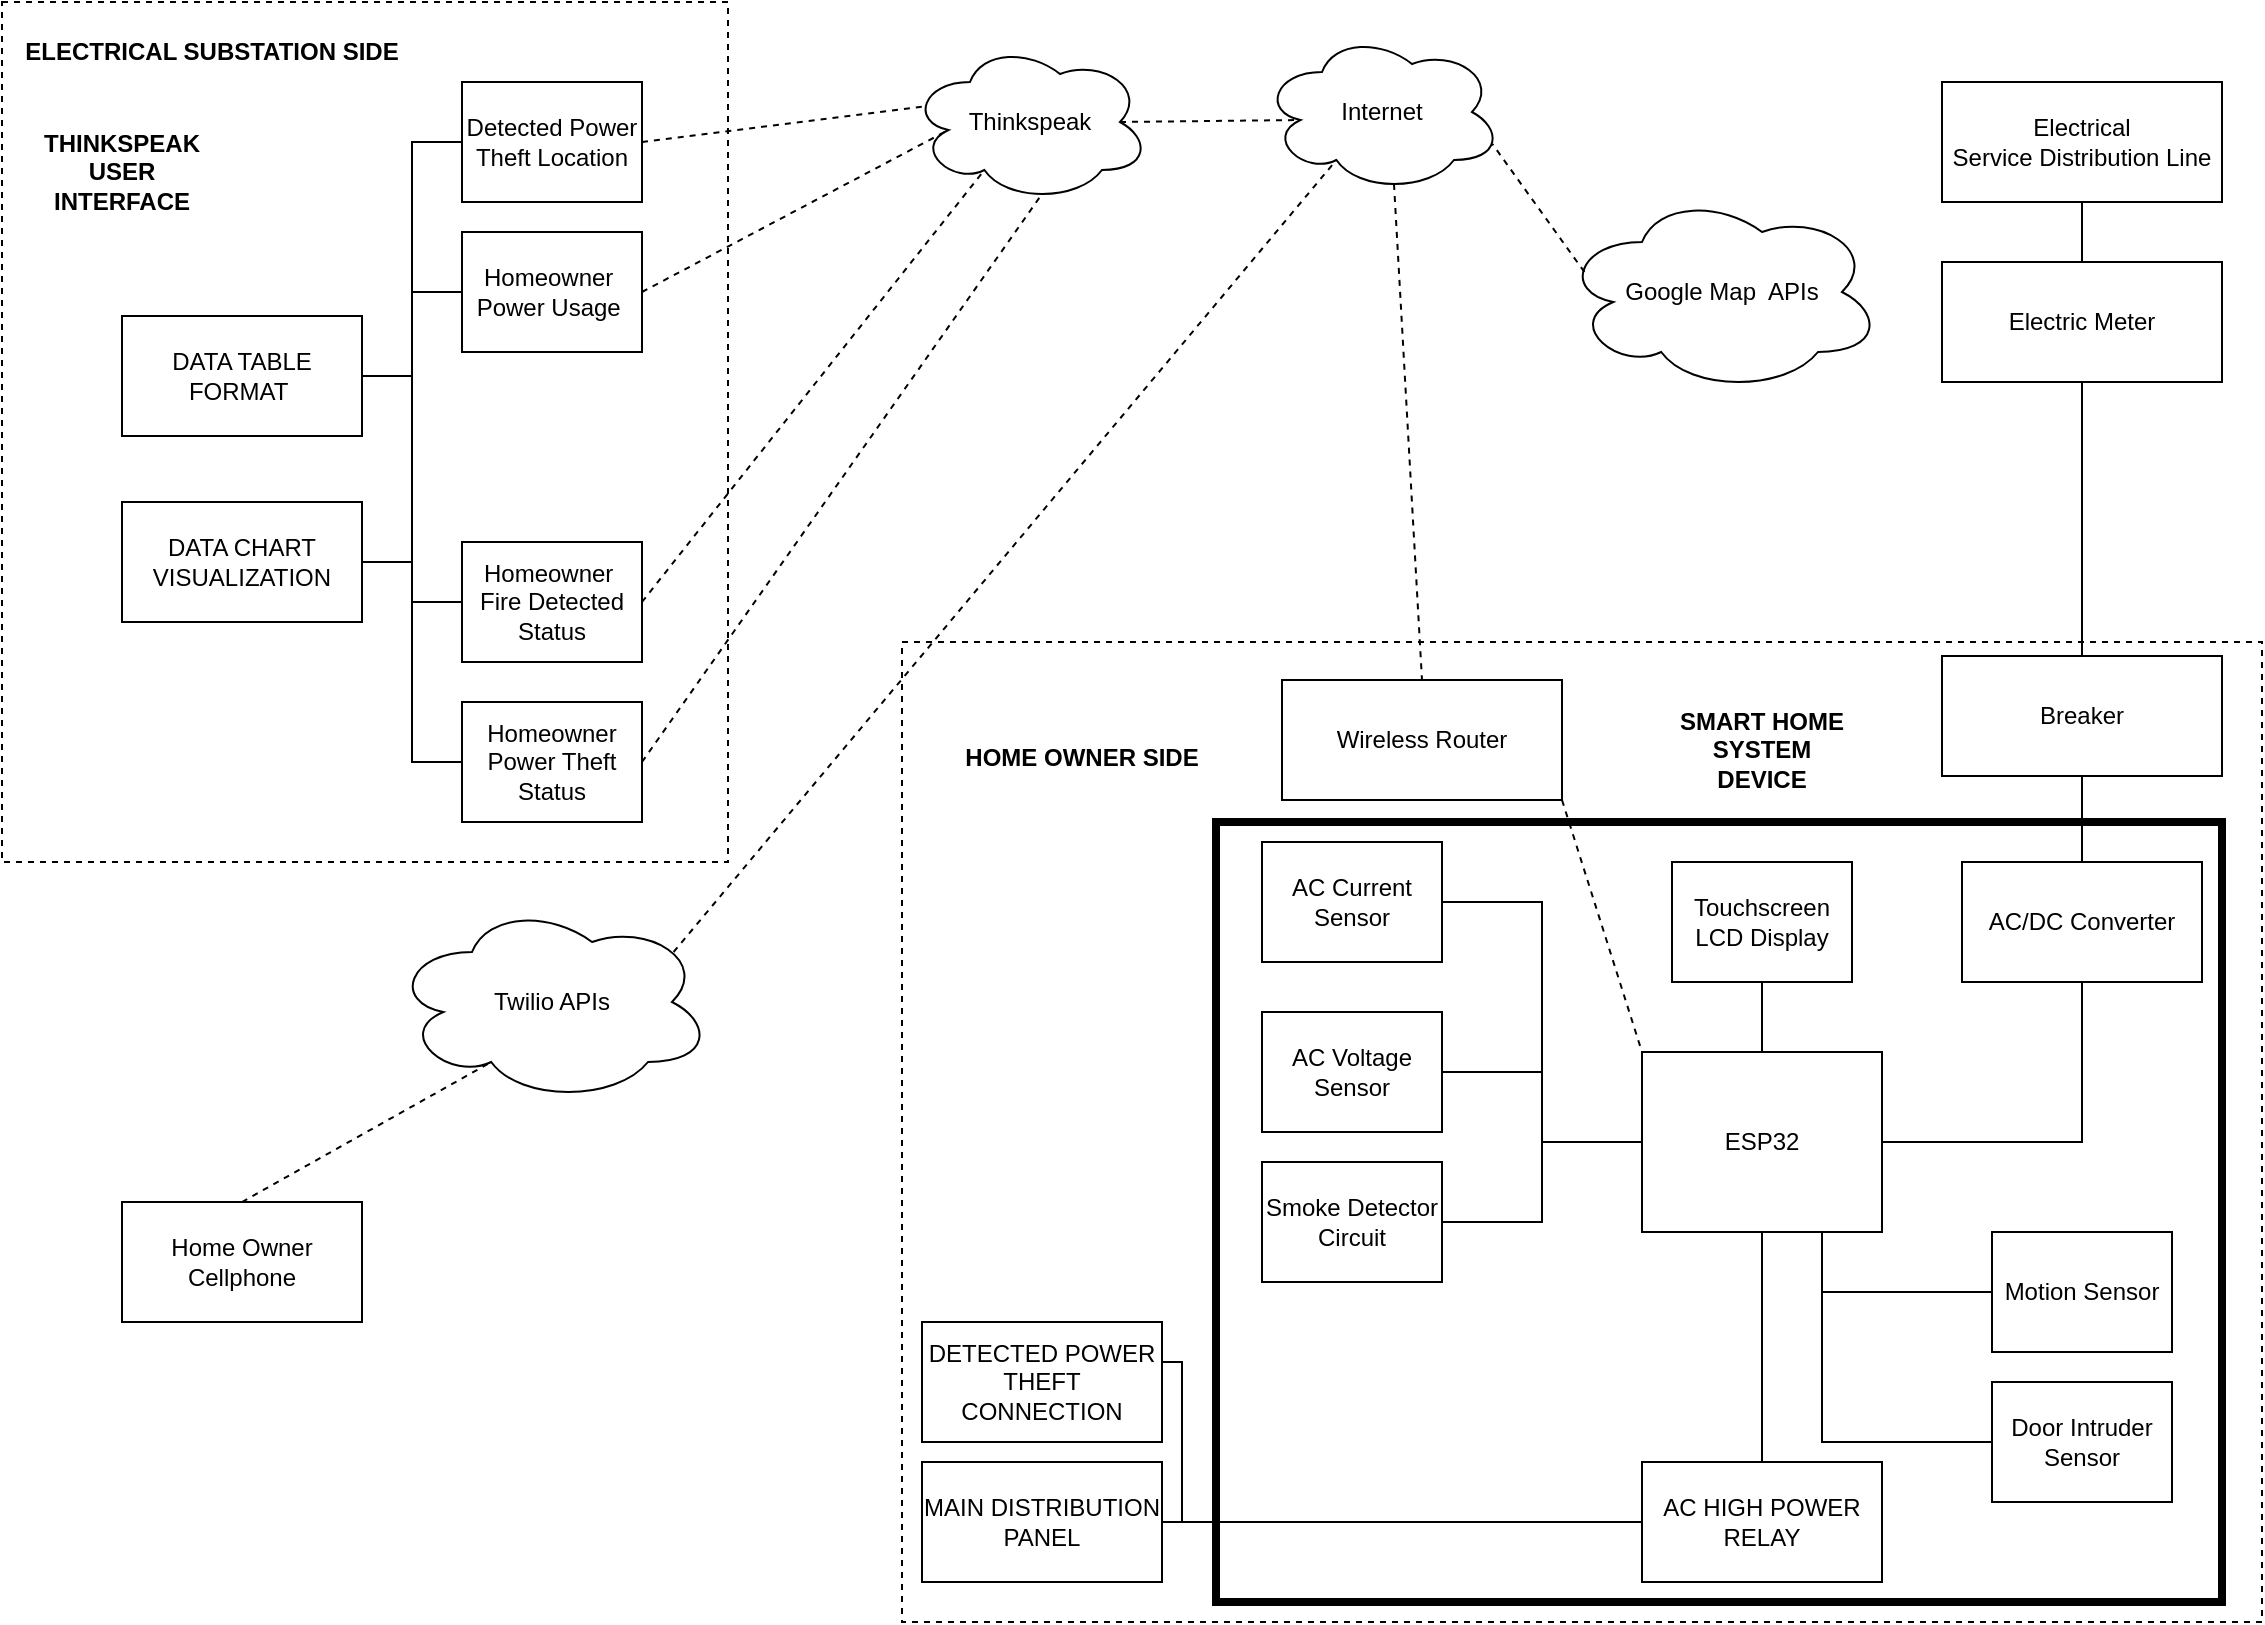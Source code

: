 <mxfile version="20.7.4" type="device"><diagram id="FKQHCJRqFao2KvkrszPK" name="Page-1"><mxGraphModel dx="926" dy="560" grid="1" gridSize="10" guides="1" tooltips="1" connect="1" arrows="1" fold="1" page="1" pageScale="1" pageWidth="1169" pageHeight="827" math="0" shadow="0"><root><mxCell id="0"/><mxCell id="1" parent="0"/><mxCell id="ShzKShhkiuGTTDKnNhSn-87" value="" style="rounded=0;whiteSpace=wrap;html=1;strokeColor=default;dashed=1;" parent="1" vertex="1"><mxGeometry x="470" y="330" width="680" height="490" as="geometry"/></mxCell><mxCell id="ShzKShhkiuGTTDKnNhSn-30" style="edgeStyle=orthogonalEdgeStyle;rounded=0;orthogonalLoop=1;jettySize=auto;html=1;exitX=0.5;exitY=1;exitDx=0;exitDy=0;entryX=0.5;entryY=0;entryDx=0;entryDy=0;endArrow=none;endFill=0;" parent="1" source="ShzKShhkiuGTTDKnNhSn-7" target="ShzKShhkiuGTTDKnNhSn-4" edge="1"><mxGeometry relative="1" as="geometry"/></mxCell><mxCell id="ShzKShhkiuGTTDKnNhSn-7" value="Electrical&lt;br&gt;Service Distribution Line" style="rounded=0;whiteSpace=wrap;html=1;strokeColor=default;" parent="1" vertex="1"><mxGeometry x="990" y="50" width="140" height="60" as="geometry"/></mxCell><mxCell id="ShzKShhkiuGTTDKnNhSn-18" style="edgeStyle=orthogonalEdgeStyle;rounded=0;orthogonalLoop=1;jettySize=auto;html=1;exitX=0.5;exitY=1;exitDx=0;exitDy=0;entryX=0.5;entryY=0;entryDx=0;entryDy=0;endArrow=none;endFill=0;" parent="1" source="ShzKShhkiuGTTDKnNhSn-4" target="ShzKShhkiuGTTDKnNhSn-8" edge="1"><mxGeometry relative="1" as="geometry"/></mxCell><mxCell id="ShzKShhkiuGTTDKnNhSn-4" value="Electric Meter" style="rounded=0;whiteSpace=wrap;html=1;strokeColor=default;" parent="1" vertex="1"><mxGeometry x="990" y="140" width="140" height="60" as="geometry"/></mxCell><mxCell id="ShzKShhkiuGTTDKnNhSn-8" value="Breaker" style="rounded=0;whiteSpace=wrap;html=1;strokeColor=default;" parent="1" vertex="1"><mxGeometry x="990" y="337" width="140" height="60" as="geometry"/></mxCell><mxCell id="ShzKShhkiuGTTDKnNhSn-2" value="&lt;b&gt;HOME OWNER SIDE&lt;/b&gt;" style="text;html=1;strokeColor=none;fillColor=none;align=center;verticalAlign=middle;whiteSpace=wrap;rounded=0;dashed=1;" parent="1" vertex="1"><mxGeometry x="480" y="367" width="160" height="42" as="geometry"/></mxCell><mxCell id="ShzKShhkiuGTTDKnNhSn-19" value="" style="rounded=0;whiteSpace=wrap;html=1;strokeColor=default;strokeWidth=4;" parent="1" vertex="1"><mxGeometry x="627" y="420" width="503" height="390" as="geometry"/></mxCell><mxCell id="ShzKShhkiuGTTDKnNhSn-31" style="edgeStyle=orthogonalEdgeStyle;rounded=0;orthogonalLoop=1;jettySize=auto;html=1;exitX=0;exitY=0.5;exitDx=0;exitDy=0;entryX=1;entryY=0.5;entryDx=0;entryDy=0;endArrow=none;endFill=0;" parent="1" source="ShzKShhkiuGTTDKnNhSn-22" target="ShzKShhkiuGTTDKnNhSn-26" edge="1"><mxGeometry relative="1" as="geometry"/></mxCell><mxCell id="ShzKShhkiuGTTDKnNhSn-38" style="edgeStyle=orthogonalEdgeStyle;rounded=0;orthogonalLoop=1;jettySize=auto;html=1;exitX=0.5;exitY=1;exitDx=0;exitDy=0;endArrow=none;endFill=0;" parent="1" source="ShzKShhkiuGTTDKnNhSn-22" target="ShzKShhkiuGTTDKnNhSn-37" edge="1"><mxGeometry relative="1" as="geometry"/></mxCell><mxCell id="HTbYw7IMY9phG-ie5FIO-22" style="edgeStyle=orthogonalEdgeStyle;rounded=0;orthogonalLoop=1;jettySize=auto;html=1;exitX=0.75;exitY=1;exitDx=0;exitDy=0;entryX=0;entryY=0.5;entryDx=0;entryDy=0;endArrow=none;endFill=0;" parent="1" source="ShzKShhkiuGTTDKnNhSn-22" target="HTbYw7IMY9phG-ie5FIO-20" edge="1"><mxGeometry relative="1" as="geometry"/></mxCell><mxCell id="ShzKShhkiuGTTDKnNhSn-22" value="ESP32" style="rounded=0;whiteSpace=wrap;html=1;strokeColor=default;" parent="1" vertex="1"><mxGeometry x="840" y="535" width="120" height="90" as="geometry"/></mxCell><mxCell id="ShzKShhkiuGTTDKnNhSn-25" style="edgeStyle=orthogonalEdgeStyle;rounded=0;orthogonalLoop=1;jettySize=auto;html=1;exitX=0.5;exitY=1;exitDx=0;exitDy=0;entryX=1;entryY=0.5;entryDx=0;entryDy=0;endArrow=none;endFill=0;" parent="1" source="ShzKShhkiuGTTDKnNhSn-23" target="ShzKShhkiuGTTDKnNhSn-22" edge="1"><mxGeometry relative="1" as="geometry"/></mxCell><mxCell id="ShzKShhkiuGTTDKnNhSn-23" value="AC/DC Converter" style="rounded=0;whiteSpace=wrap;html=1;strokeColor=default;" parent="1" vertex="1"><mxGeometry x="1000" y="440" width="120" height="60" as="geometry"/></mxCell><mxCell id="ShzKShhkiuGTTDKnNhSn-24" style="edgeStyle=orthogonalEdgeStyle;rounded=0;orthogonalLoop=1;jettySize=auto;html=1;exitX=0.5;exitY=1;exitDx=0;exitDy=0;entryX=0.5;entryY=0;entryDx=0;entryDy=0;endArrow=none;endFill=0;" parent="1" source="ShzKShhkiuGTTDKnNhSn-8" target="ShzKShhkiuGTTDKnNhSn-23" edge="1"><mxGeometry relative="1" as="geometry"/></mxCell><mxCell id="ShzKShhkiuGTTDKnNhSn-26" value="AC Current Sensor" style="rounded=0;whiteSpace=wrap;html=1;strokeColor=default;" parent="1" vertex="1"><mxGeometry x="650" y="430" width="90" height="60" as="geometry"/></mxCell><mxCell id="ShzKShhkiuGTTDKnNhSn-32" style="edgeStyle=orthogonalEdgeStyle;rounded=0;orthogonalLoop=1;jettySize=auto;html=1;exitX=1;exitY=0.5;exitDx=0;exitDy=0;entryX=0;entryY=0.5;entryDx=0;entryDy=0;endArrow=none;endFill=0;" parent="1" source="ShzKShhkiuGTTDKnNhSn-27" target="ShzKShhkiuGTTDKnNhSn-22" edge="1"><mxGeometry relative="1" as="geometry"/></mxCell><mxCell id="ShzKShhkiuGTTDKnNhSn-27" value="AC Voltage Sensor" style="rounded=0;whiteSpace=wrap;html=1;strokeColor=default;" parent="1" vertex="1"><mxGeometry x="650" y="515" width="90" height="60" as="geometry"/></mxCell><mxCell id="ShzKShhkiuGTTDKnNhSn-33" style="edgeStyle=orthogonalEdgeStyle;rounded=0;orthogonalLoop=1;jettySize=auto;html=1;exitX=1;exitY=0.5;exitDx=0;exitDy=0;entryX=0;entryY=0.5;entryDx=0;entryDy=0;endArrow=none;endFill=0;" parent="1" source="ShzKShhkiuGTTDKnNhSn-28" target="ShzKShhkiuGTTDKnNhSn-22" edge="1"><mxGeometry relative="1" as="geometry"/></mxCell><mxCell id="ShzKShhkiuGTTDKnNhSn-28" value="Smoke Detector Circuit" style="rounded=0;whiteSpace=wrap;html=1;strokeColor=default;" parent="1" vertex="1"><mxGeometry x="650" y="590" width="90" height="60" as="geometry"/></mxCell><mxCell id="ShzKShhkiuGTTDKnNhSn-36" style="edgeStyle=orthogonalEdgeStyle;rounded=0;orthogonalLoop=1;jettySize=auto;html=1;exitX=0.5;exitY=1;exitDx=0;exitDy=0;endArrow=none;endFill=0;" parent="1" source="ShzKShhkiuGTTDKnNhSn-35" target="ShzKShhkiuGTTDKnNhSn-22" edge="1"><mxGeometry relative="1" as="geometry"/></mxCell><mxCell id="ShzKShhkiuGTTDKnNhSn-35" value="Touchscreen&lt;br&gt;LCD Display" style="rounded=0;whiteSpace=wrap;html=1;strokeColor=default;" parent="1" vertex="1"><mxGeometry x="855" y="440" width="90" height="60" as="geometry"/></mxCell><mxCell id="ShzKShhkiuGTTDKnNhSn-40" style="edgeStyle=orthogonalEdgeStyle;rounded=0;orthogonalLoop=1;jettySize=auto;html=1;exitX=0;exitY=0.5;exitDx=0;exitDy=0;entryX=1;entryY=0.5;entryDx=0;entryDy=0;endArrow=none;endFill=0;" parent="1" source="ShzKShhkiuGTTDKnNhSn-37" target="ShzKShhkiuGTTDKnNhSn-39" edge="1"><mxGeometry relative="1" as="geometry"/></mxCell><mxCell id="ShzKShhkiuGTTDKnNhSn-37" value="AC HIGH POWER RELAY" style="rounded=0;whiteSpace=wrap;html=1;strokeColor=default;" parent="1" vertex="1"><mxGeometry x="840" y="740" width="120" height="60" as="geometry"/></mxCell><mxCell id="ShzKShhkiuGTTDKnNhSn-39" value="MAIN DISTRIBUTION PANEL" style="rounded=0;whiteSpace=wrap;html=1;strokeColor=default;" parent="1" vertex="1"><mxGeometry x="480" y="740" width="120" height="60" as="geometry"/></mxCell><mxCell id="ShzKShhkiuGTTDKnNhSn-42" style="edgeStyle=orthogonalEdgeStyle;rounded=0;orthogonalLoop=1;jettySize=auto;html=1;exitX=1;exitY=0.5;exitDx=0;exitDy=0;entryX=0;entryY=0.5;entryDx=0;entryDy=0;endArrow=none;endFill=0;" parent="1" source="ShzKShhkiuGTTDKnNhSn-41" target="ShzKShhkiuGTTDKnNhSn-37" edge="1"><mxGeometry relative="1" as="geometry"><Array as="points"><mxPoint x="610" y="690"/><mxPoint x="610" y="770"/></Array></mxGeometry></mxCell><mxCell id="ShzKShhkiuGTTDKnNhSn-41" value="DETECTED POWER THEFT CONNECTION" style="rounded=0;whiteSpace=wrap;html=1;strokeColor=default;" parent="1" vertex="1"><mxGeometry x="480" y="670" width="120" height="60" as="geometry"/></mxCell><mxCell id="ShzKShhkiuGTTDKnNhSn-43" value="Wireless Router" style="rounded=0;whiteSpace=wrap;html=1;strokeColor=default;" parent="1" vertex="1"><mxGeometry x="660" y="349" width="140" height="60" as="geometry"/></mxCell><mxCell id="ShzKShhkiuGTTDKnNhSn-44" value="" style="endArrow=none;dashed=1;html=1;rounded=0;exitX=1;exitY=1;exitDx=0;exitDy=0;entryX=0;entryY=0;entryDx=0;entryDy=0;" parent="1" source="ShzKShhkiuGTTDKnNhSn-43" target="ShzKShhkiuGTTDKnNhSn-22" edge="1"><mxGeometry width="50" height="50" relative="1" as="geometry"><mxPoint x="830" y="380" as="sourcePoint"/><mxPoint x="880" y="330" as="targetPoint"/></mxGeometry></mxCell><mxCell id="ShzKShhkiuGTTDKnNhSn-46" value="Internet" style="ellipse;shape=cloud;whiteSpace=wrap;html=1;strokeColor=default;" parent="1" vertex="1"><mxGeometry x="650" y="25" width="120" height="80" as="geometry"/></mxCell><mxCell id="ShzKShhkiuGTTDKnNhSn-50" value="&lt;b&gt;SMART HOME SYSTEM DEVICE&lt;/b&gt;" style="text;html=1;strokeColor=none;fillColor=none;align=center;verticalAlign=middle;whiteSpace=wrap;rounded=0;" parent="1" vertex="1"><mxGeometry x="855" y="349" width="90" height="70" as="geometry"/></mxCell><mxCell id="ShzKShhkiuGTTDKnNhSn-52" value="" style="rounded=0;whiteSpace=wrap;html=1;strokeColor=default;dashed=1;" parent="1" vertex="1"><mxGeometry x="20" y="10" width="363" height="430" as="geometry"/></mxCell><mxCell id="ShzKShhkiuGTTDKnNhSn-53" value="&lt;b&gt;ELECTRICAL SUBSTATION SIDE&lt;br&gt;&lt;/b&gt;" style="text;html=1;strokeColor=none;fillColor=none;align=center;verticalAlign=middle;whiteSpace=wrap;rounded=0;" parent="1" vertex="1"><mxGeometry x="20" y="10" width="210" height="50" as="geometry"/></mxCell><mxCell id="ShzKShhkiuGTTDKnNhSn-55" value="Detected Power Theft Location" style="rounded=0;whiteSpace=wrap;html=1;strokeColor=default;" parent="1" vertex="1"><mxGeometry x="250" y="50" width="90" height="60" as="geometry"/></mxCell><mxCell id="ShzKShhkiuGTTDKnNhSn-79" style="edgeStyle=orthogonalEdgeStyle;rounded=0;orthogonalLoop=1;jettySize=auto;html=1;exitX=0;exitY=0.5;exitDx=0;exitDy=0;entryX=1;entryY=0.5;entryDx=0;entryDy=0;endArrow=none;endFill=0;" parent="1" source="ShzKShhkiuGTTDKnNhSn-56" target="ShzKShhkiuGTTDKnNhSn-72" edge="1"><mxGeometry relative="1" as="geometry"/></mxCell><mxCell id="ShzKShhkiuGTTDKnNhSn-56" value="Homeowner&amp;nbsp;&lt;br&gt;Power Usage&amp;nbsp;" style="rounded=0;whiteSpace=wrap;html=1;strokeColor=default;" parent="1" vertex="1"><mxGeometry x="250" y="125" width="90" height="60" as="geometry"/></mxCell><mxCell id="ShzKShhkiuGTTDKnNhSn-82" style="edgeStyle=orthogonalEdgeStyle;rounded=0;orthogonalLoop=1;jettySize=auto;html=1;exitX=0;exitY=0.5;exitDx=0;exitDy=0;entryX=1;entryY=0.5;entryDx=0;entryDy=0;endArrow=none;endFill=0;" parent="1" source="ShzKShhkiuGTTDKnNhSn-58" target="ShzKShhkiuGTTDKnNhSn-72" edge="1"><mxGeometry relative="1" as="geometry"/></mxCell><mxCell id="ShzKShhkiuGTTDKnNhSn-58" value="Homeowner&amp;nbsp;&lt;br&gt;Fire Detected Status" style="rounded=0;whiteSpace=wrap;html=1;strokeColor=default;" parent="1" vertex="1"><mxGeometry x="250" y="280" width="90" height="60" as="geometry"/></mxCell><mxCell id="ShzKShhkiuGTTDKnNhSn-83" style="edgeStyle=orthogonalEdgeStyle;rounded=0;orthogonalLoop=1;jettySize=auto;html=1;exitX=0;exitY=0.5;exitDx=0;exitDy=0;entryX=1;entryY=0.5;entryDx=0;entryDy=0;endArrow=none;endFill=0;" parent="1" source="ShzKShhkiuGTTDKnNhSn-59" target="ShzKShhkiuGTTDKnNhSn-72" edge="1"><mxGeometry relative="1" as="geometry"/></mxCell><mxCell id="ShzKShhkiuGTTDKnNhSn-59" value="Homeowner&lt;br&gt;Power Theft Status" style="rounded=0;whiteSpace=wrap;html=1;strokeColor=default;" parent="1" vertex="1"><mxGeometry x="250" y="360" width="90" height="60" as="geometry"/></mxCell><mxCell id="ShzKShhkiuGTTDKnNhSn-63" value="Thinkspeak" style="ellipse;shape=cloud;whiteSpace=wrap;html=1;strokeColor=default;" parent="1" vertex="1"><mxGeometry x="474" y="30" width="120" height="80" as="geometry"/></mxCell><mxCell id="ShzKShhkiuGTTDKnNhSn-65" value="" style="endArrow=none;dashed=1;html=1;rounded=0;exitX=1;exitY=0.5;exitDx=0;exitDy=0;entryX=0.07;entryY=0.4;entryDx=0;entryDy=0;entryPerimeter=0;" parent="1" source="ShzKShhkiuGTTDKnNhSn-55" target="ShzKShhkiuGTTDKnNhSn-63" edge="1"><mxGeometry width="50" height="50" relative="1" as="geometry"><mxPoint x="390" y="130" as="sourcePoint"/><mxPoint x="440" y="80" as="targetPoint"/></mxGeometry></mxCell><mxCell id="ShzKShhkiuGTTDKnNhSn-66" value="" style="endArrow=none;dashed=1;html=1;rounded=0;exitX=1;exitY=0.5;exitDx=0;exitDy=0;entryX=0.16;entryY=0.55;entryDx=0;entryDy=0;entryPerimeter=0;" parent="1" source="ShzKShhkiuGTTDKnNhSn-56" target="ShzKShhkiuGTTDKnNhSn-63" edge="1"><mxGeometry width="50" height="50" relative="1" as="geometry"><mxPoint x="450" y="440" as="sourcePoint"/><mxPoint x="500" y="390" as="targetPoint"/></mxGeometry></mxCell><mxCell id="ShzKShhkiuGTTDKnNhSn-68" value="" style="endArrow=none;dashed=1;html=1;rounded=0;exitX=1;exitY=0.5;exitDx=0;exitDy=0;entryX=0.31;entryY=0.8;entryDx=0;entryDy=0;entryPerimeter=0;" parent="1" source="ShzKShhkiuGTTDKnNhSn-58" target="ShzKShhkiuGTTDKnNhSn-63" edge="1"><mxGeometry width="50" height="50" relative="1" as="geometry"><mxPoint x="460" y="500" as="sourcePoint"/><mxPoint x="510" y="450" as="targetPoint"/></mxGeometry></mxCell><mxCell id="ShzKShhkiuGTTDKnNhSn-69" value="" style="endArrow=none;dashed=1;html=1;rounded=0;exitX=1;exitY=0.5;exitDx=0;exitDy=0;entryX=0.55;entryY=0.95;entryDx=0;entryDy=0;entryPerimeter=0;" parent="1" source="ShzKShhkiuGTTDKnNhSn-59" target="ShzKShhkiuGTTDKnNhSn-63" edge="1"><mxGeometry width="50" height="50" relative="1" as="geometry"><mxPoint x="480" y="540" as="sourcePoint"/><mxPoint x="530" y="490" as="targetPoint"/></mxGeometry></mxCell><mxCell id="ShzKShhkiuGTTDKnNhSn-70" value="&lt;b&gt;THINKSPEAK USER INTERFACE&lt;/b&gt;" style="text;html=1;strokeColor=none;fillColor=none;align=center;verticalAlign=middle;whiteSpace=wrap;rounded=0;dashed=1;" parent="1" vertex="1"><mxGeometry x="50" y="80" width="60" height="30" as="geometry"/></mxCell><mxCell id="ShzKShhkiuGTTDKnNhSn-78" style="edgeStyle=orthogonalEdgeStyle;rounded=0;orthogonalLoop=1;jettySize=auto;html=1;exitX=1;exitY=0.5;exitDx=0;exitDy=0;entryX=0;entryY=0.5;entryDx=0;entryDy=0;endArrow=none;endFill=0;" parent="1" source="ShzKShhkiuGTTDKnNhSn-72" target="ShzKShhkiuGTTDKnNhSn-55" edge="1"><mxGeometry relative="1" as="geometry"/></mxCell><mxCell id="ShzKShhkiuGTTDKnNhSn-72" value="DATA TABLE FORMAT&amp;nbsp;" style="rounded=0;whiteSpace=wrap;html=1;strokeColor=default;" parent="1" vertex="1"><mxGeometry x="80" y="167" width="120" height="60" as="geometry"/></mxCell><mxCell id="ShzKShhkiuGTTDKnNhSn-84" style="edgeStyle=orthogonalEdgeStyle;rounded=0;orthogonalLoop=1;jettySize=auto;html=1;exitX=1;exitY=0.5;exitDx=0;exitDy=0;entryX=0;entryY=0.5;entryDx=0;entryDy=0;endArrow=none;endFill=0;" parent="1" source="ShzKShhkiuGTTDKnNhSn-73" target="ShzKShhkiuGTTDKnNhSn-58" edge="1"><mxGeometry relative="1" as="geometry"/></mxCell><mxCell id="ShzKShhkiuGTTDKnNhSn-73" value="DATA CHART VISUALIZATION" style="rounded=0;whiteSpace=wrap;html=1;strokeColor=default;" parent="1" vertex="1"><mxGeometry x="80" y="260" width="120" height="60" as="geometry"/></mxCell><mxCell id="ShzKShhkiuGTTDKnNhSn-75" value="" style="endArrow=none;dashed=1;html=1;rounded=0;exitX=0.55;exitY=0.95;exitDx=0;exitDy=0;entryX=0.5;entryY=0;entryDx=0;entryDy=0;exitPerimeter=0;" parent="1" source="ShzKShhkiuGTTDKnNhSn-46" target="ShzKShhkiuGTTDKnNhSn-43" edge="1"><mxGeometry x="-1" y="169" width="50" height="50" relative="1" as="geometry"><mxPoint x="690" y="220" as="sourcePoint"/><mxPoint x="730" y="346" as="targetPoint"/><mxPoint x="-171" y="-118" as="offset"/></mxGeometry></mxCell><mxCell id="ShzKShhkiuGTTDKnNhSn-77" value="" style="endArrow=none;dashed=1;html=1;rounded=0;exitX=0.875;exitY=0.5;exitDx=0;exitDy=0;exitPerimeter=0;entryX=0.16;entryY=0.55;entryDx=0;entryDy=0;entryPerimeter=0;" parent="1" source="ShzKShhkiuGTTDKnNhSn-63" target="ShzKShhkiuGTTDKnNhSn-46" edge="1"><mxGeometry width="50" height="50" relative="1" as="geometry"><mxPoint x="610" y="310" as="sourcePoint"/><mxPoint x="660" y="260" as="targetPoint"/></mxGeometry></mxCell><mxCell id="HTbYw7IMY9phG-ie5FIO-1" value="Google Map&amp;nbsp; APIs" style="ellipse;shape=cloud;whiteSpace=wrap;html=1;" parent="1" vertex="1"><mxGeometry x="800" y="105" width="160" height="100" as="geometry"/></mxCell><mxCell id="HTbYw7IMY9phG-ie5FIO-2" value="Twilio APIs" style="ellipse;shape=cloud;whiteSpace=wrap;html=1;" parent="1" vertex="1"><mxGeometry x="215" y="460" width="160" height="100" as="geometry"/></mxCell><mxCell id="HTbYw7IMY9phG-ie5FIO-9" value="" style="endArrow=none;dashed=1;html=1;rounded=0;entryX=0.96;entryY=0.7;entryDx=0;entryDy=0;entryPerimeter=0;exitX=0.07;exitY=0.4;exitDx=0;exitDy=0;exitPerimeter=0;" parent="1" source="HTbYw7IMY9phG-ie5FIO-1" target="ShzKShhkiuGTTDKnNhSn-46" edge="1"><mxGeometry width="50" height="50" relative="1" as="geometry"><mxPoint x="770" y="240" as="sourcePoint"/><mxPoint x="820" y="190" as="targetPoint"/></mxGeometry></mxCell><mxCell id="HTbYw7IMY9phG-ie5FIO-12" value="" style="endArrow=none;dashed=1;html=1;rounded=0;entryX=0.31;entryY=0.8;entryDx=0;entryDy=0;entryPerimeter=0;exitX=0.88;exitY=0.25;exitDx=0;exitDy=0;exitPerimeter=0;" parent="1" source="HTbYw7IMY9phG-ie5FIO-2" target="ShzKShhkiuGTTDKnNhSn-46" edge="1"><mxGeometry width="50" height="50" relative="1" as="geometry"><mxPoint x="610" y="200" as="sourcePoint"/><mxPoint x="660" y="150" as="targetPoint"/></mxGeometry></mxCell><mxCell id="HTbYw7IMY9phG-ie5FIO-14" value="Home Owner Cellphone" style="rounded=0;whiteSpace=wrap;html=1;" parent="1" vertex="1"><mxGeometry x="80" y="610" width="120" height="60" as="geometry"/></mxCell><mxCell id="HTbYw7IMY9phG-ie5FIO-16" value="" style="endArrow=none;dashed=1;html=1;rounded=0;entryX=0.31;entryY=0.8;entryDx=0;entryDy=0;entryPerimeter=0;exitX=0.5;exitY=0;exitDx=0;exitDy=0;" parent="1" source="HTbYw7IMY9phG-ie5FIO-14" target="HTbYw7IMY9phG-ie5FIO-2" edge="1"><mxGeometry width="50" height="50" relative="1" as="geometry"><mxPoint x="250" y="670" as="sourcePoint"/><mxPoint x="300" y="620" as="targetPoint"/></mxGeometry></mxCell><mxCell id="HTbYw7IMY9phG-ie5FIO-20" value="Motion Sensor" style="rounded=0;whiteSpace=wrap;html=1;strokeColor=default;" parent="1" vertex="1"><mxGeometry x="1015" y="625" width="90" height="60" as="geometry"/></mxCell><mxCell id="HTbYw7IMY9phG-ie5FIO-23" style="edgeStyle=orthogonalEdgeStyle;rounded=0;orthogonalLoop=1;jettySize=auto;html=1;exitX=0;exitY=0.5;exitDx=0;exitDy=0;endArrow=none;endFill=0;entryX=0.75;entryY=1;entryDx=0;entryDy=0;" parent="1" source="HTbYw7IMY9phG-ie5FIO-21" target="ShzKShhkiuGTTDKnNhSn-22" edge="1"><mxGeometry relative="1" as="geometry"><mxPoint x="930" y="620" as="targetPoint"/></mxGeometry></mxCell><mxCell id="HTbYw7IMY9phG-ie5FIO-21" value="Door Intruder Sensor" style="rounded=0;whiteSpace=wrap;html=1;strokeColor=default;" parent="1" vertex="1"><mxGeometry x="1015" y="700" width="90" height="60" as="geometry"/></mxCell></root></mxGraphModel></diagram></mxfile>